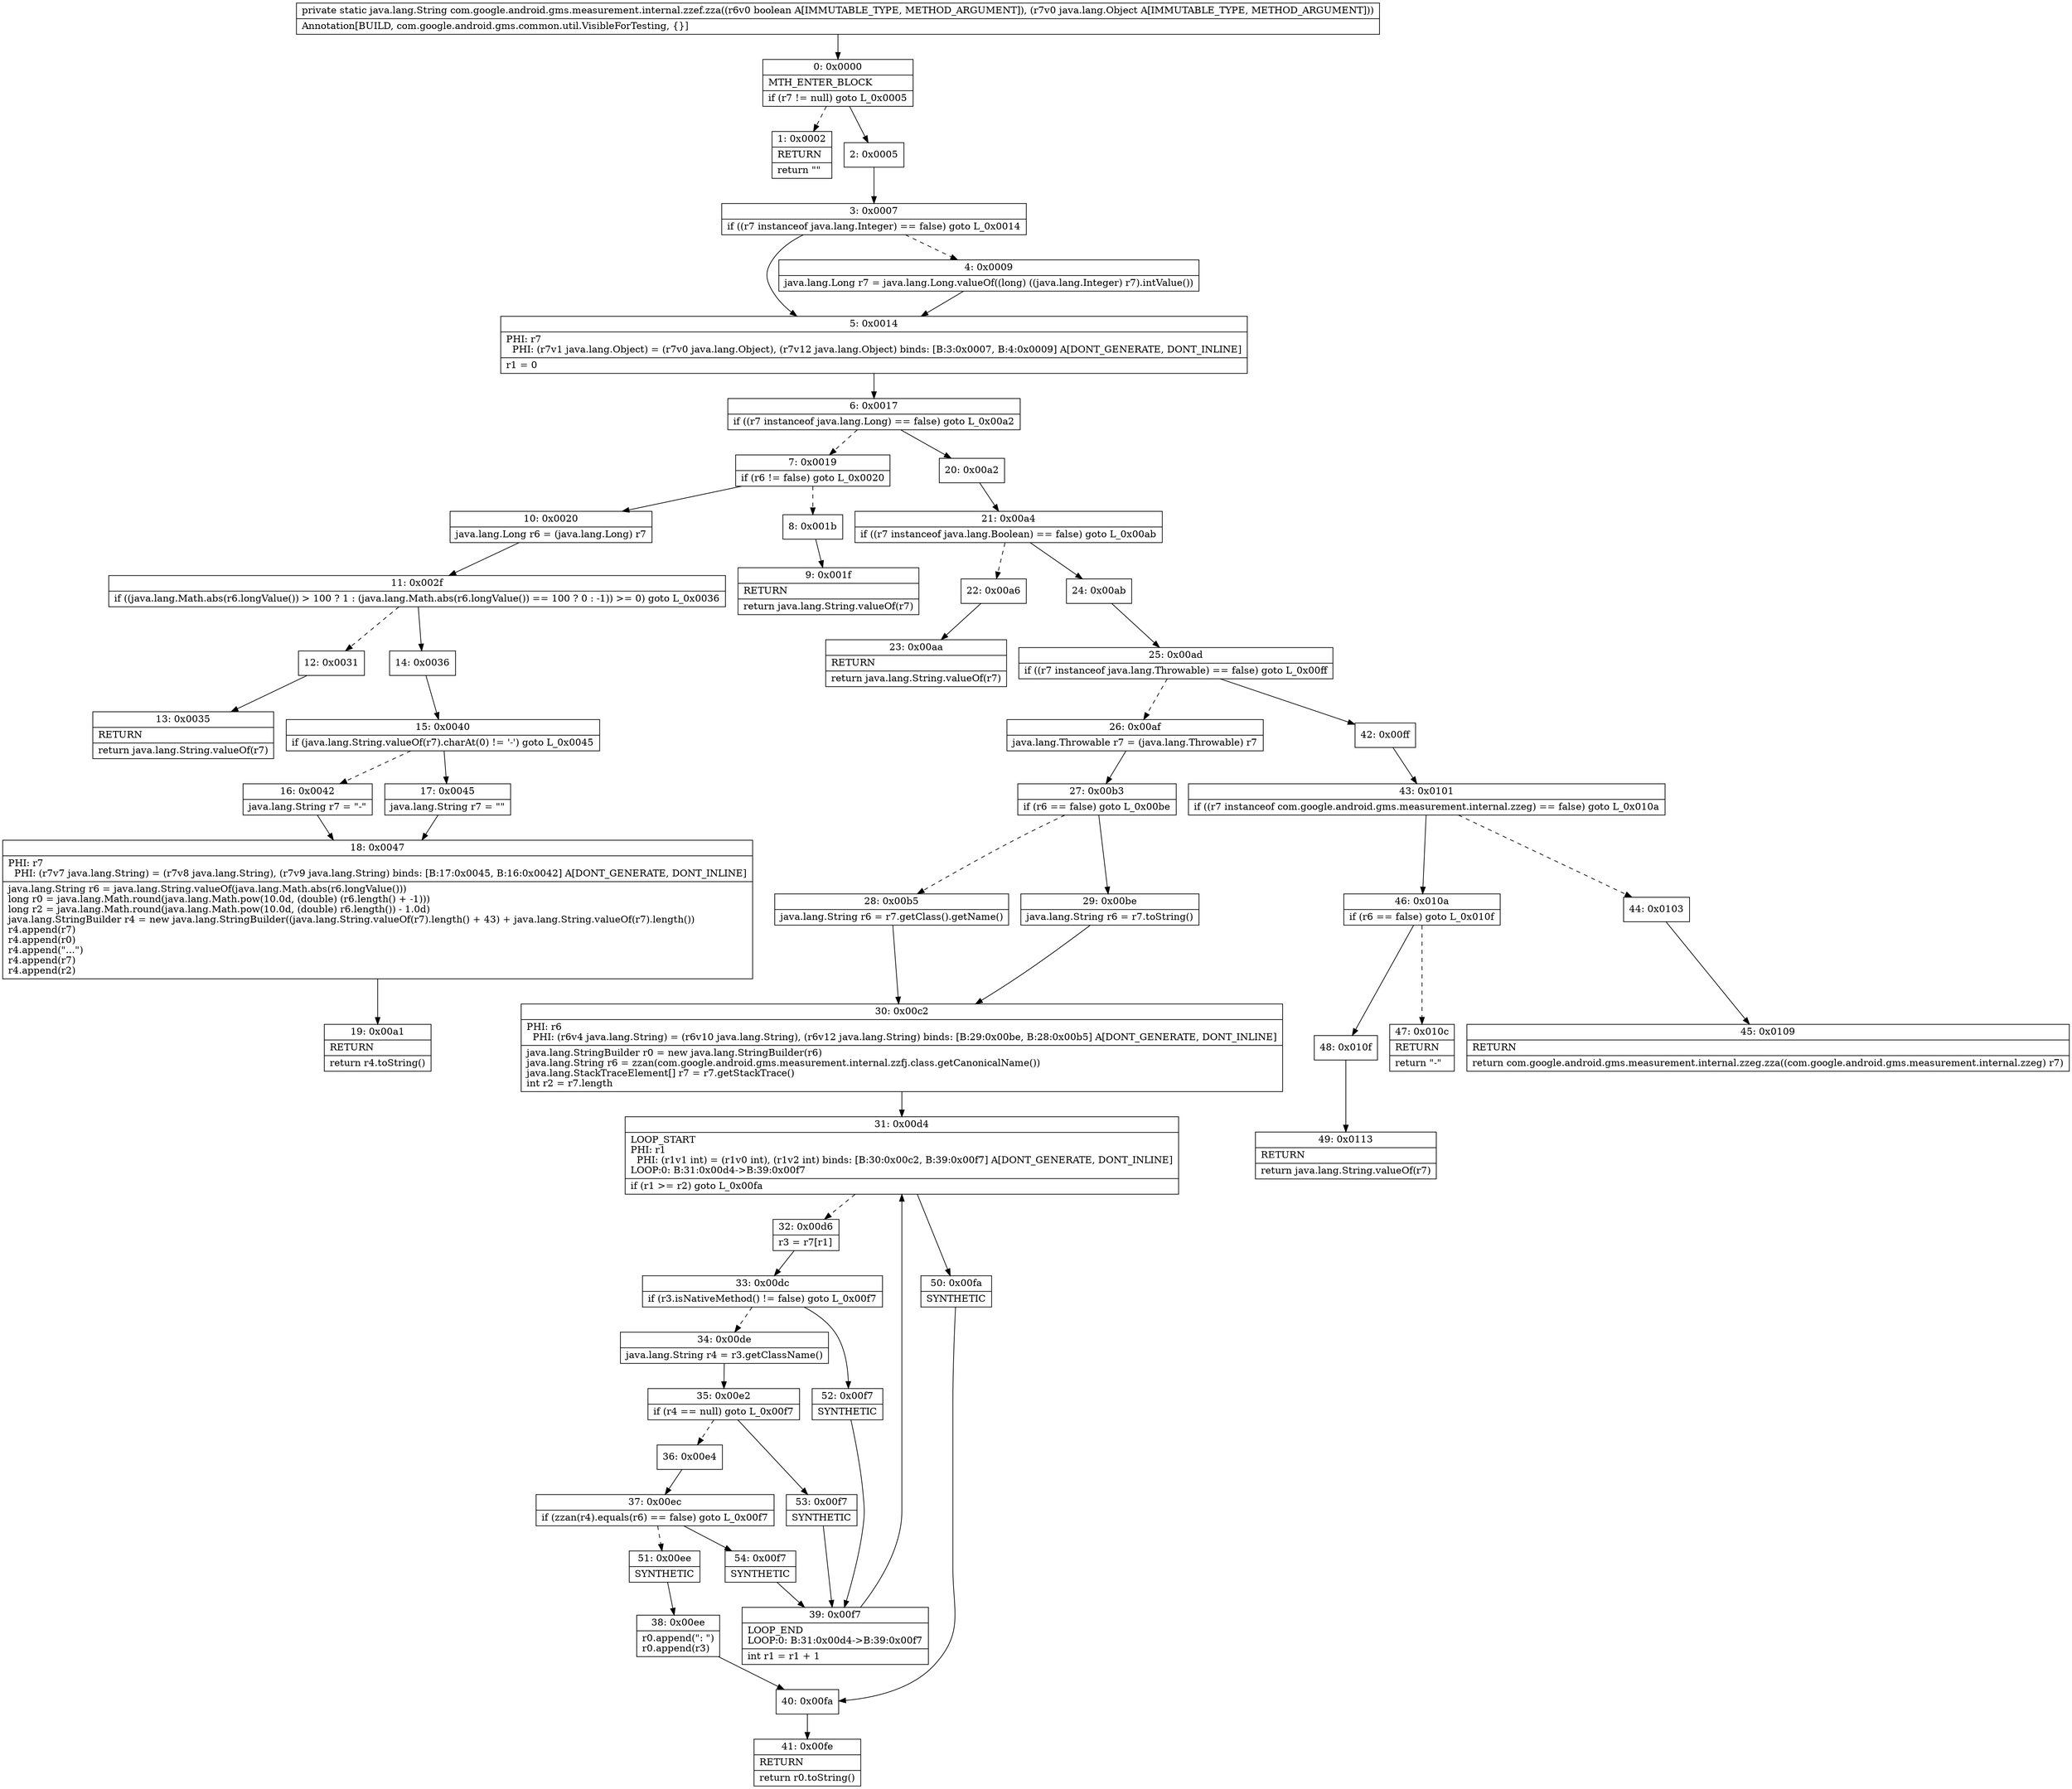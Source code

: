 digraph "CFG forcom.google.android.gms.measurement.internal.zzef.zza(ZLjava\/lang\/Object;)Ljava\/lang\/String;" {
Node_0 [shape=record,label="{0\:\ 0x0000|MTH_ENTER_BLOCK\l|if (r7 != null) goto L_0x0005\l}"];
Node_1 [shape=record,label="{1\:\ 0x0002|RETURN\l|return \"\"\l}"];
Node_2 [shape=record,label="{2\:\ 0x0005}"];
Node_3 [shape=record,label="{3\:\ 0x0007|if ((r7 instanceof java.lang.Integer) == false) goto L_0x0014\l}"];
Node_4 [shape=record,label="{4\:\ 0x0009|java.lang.Long r7 = java.lang.Long.valueOf((long) ((java.lang.Integer) r7).intValue())\l}"];
Node_5 [shape=record,label="{5\:\ 0x0014|PHI: r7 \l  PHI: (r7v1 java.lang.Object) = (r7v0 java.lang.Object), (r7v12 java.lang.Object) binds: [B:3:0x0007, B:4:0x0009] A[DONT_GENERATE, DONT_INLINE]\l|r1 = 0\l}"];
Node_6 [shape=record,label="{6\:\ 0x0017|if ((r7 instanceof java.lang.Long) == false) goto L_0x00a2\l}"];
Node_7 [shape=record,label="{7\:\ 0x0019|if (r6 != false) goto L_0x0020\l}"];
Node_8 [shape=record,label="{8\:\ 0x001b}"];
Node_9 [shape=record,label="{9\:\ 0x001f|RETURN\l|return java.lang.String.valueOf(r7)\l}"];
Node_10 [shape=record,label="{10\:\ 0x0020|java.lang.Long r6 = (java.lang.Long) r7\l}"];
Node_11 [shape=record,label="{11\:\ 0x002f|if ((java.lang.Math.abs(r6.longValue()) \> 100 ? 1 : (java.lang.Math.abs(r6.longValue()) == 100 ? 0 : \-1)) \>= 0) goto L_0x0036\l}"];
Node_12 [shape=record,label="{12\:\ 0x0031}"];
Node_13 [shape=record,label="{13\:\ 0x0035|RETURN\l|return java.lang.String.valueOf(r7)\l}"];
Node_14 [shape=record,label="{14\:\ 0x0036}"];
Node_15 [shape=record,label="{15\:\ 0x0040|if (java.lang.String.valueOf(r7).charAt(0) != '\-') goto L_0x0045\l}"];
Node_16 [shape=record,label="{16\:\ 0x0042|java.lang.String r7 = \"\-\"\l}"];
Node_17 [shape=record,label="{17\:\ 0x0045|java.lang.String r7 = \"\"\l}"];
Node_18 [shape=record,label="{18\:\ 0x0047|PHI: r7 \l  PHI: (r7v7 java.lang.String) = (r7v8 java.lang.String), (r7v9 java.lang.String) binds: [B:17:0x0045, B:16:0x0042] A[DONT_GENERATE, DONT_INLINE]\l|java.lang.String r6 = java.lang.String.valueOf(java.lang.Math.abs(r6.longValue()))\llong r0 = java.lang.Math.round(java.lang.Math.pow(10.0d, (double) (r6.length() + \-1)))\llong r2 = java.lang.Math.round(java.lang.Math.pow(10.0d, (double) r6.length()) \- 1.0d)\ljava.lang.StringBuilder r4 = new java.lang.StringBuilder((java.lang.String.valueOf(r7).length() + 43) + java.lang.String.valueOf(r7).length())\lr4.append(r7)\lr4.append(r0)\lr4.append(\"...\")\lr4.append(r7)\lr4.append(r2)\l}"];
Node_19 [shape=record,label="{19\:\ 0x00a1|RETURN\l|return r4.toString()\l}"];
Node_20 [shape=record,label="{20\:\ 0x00a2}"];
Node_21 [shape=record,label="{21\:\ 0x00a4|if ((r7 instanceof java.lang.Boolean) == false) goto L_0x00ab\l}"];
Node_22 [shape=record,label="{22\:\ 0x00a6}"];
Node_23 [shape=record,label="{23\:\ 0x00aa|RETURN\l|return java.lang.String.valueOf(r7)\l}"];
Node_24 [shape=record,label="{24\:\ 0x00ab}"];
Node_25 [shape=record,label="{25\:\ 0x00ad|if ((r7 instanceof java.lang.Throwable) == false) goto L_0x00ff\l}"];
Node_26 [shape=record,label="{26\:\ 0x00af|java.lang.Throwable r7 = (java.lang.Throwable) r7\l}"];
Node_27 [shape=record,label="{27\:\ 0x00b3|if (r6 == false) goto L_0x00be\l}"];
Node_28 [shape=record,label="{28\:\ 0x00b5|java.lang.String r6 = r7.getClass().getName()\l}"];
Node_29 [shape=record,label="{29\:\ 0x00be|java.lang.String r6 = r7.toString()\l}"];
Node_30 [shape=record,label="{30\:\ 0x00c2|PHI: r6 \l  PHI: (r6v4 java.lang.String) = (r6v10 java.lang.String), (r6v12 java.lang.String) binds: [B:29:0x00be, B:28:0x00b5] A[DONT_GENERATE, DONT_INLINE]\l|java.lang.StringBuilder r0 = new java.lang.StringBuilder(r6)\ljava.lang.String r6 = zzan(com.google.android.gms.measurement.internal.zzfj.class.getCanonicalName())\ljava.lang.StackTraceElement[] r7 = r7.getStackTrace()\lint r2 = r7.length\l}"];
Node_31 [shape=record,label="{31\:\ 0x00d4|LOOP_START\lPHI: r1 \l  PHI: (r1v1 int) = (r1v0 int), (r1v2 int) binds: [B:30:0x00c2, B:39:0x00f7] A[DONT_GENERATE, DONT_INLINE]\lLOOP:0: B:31:0x00d4\-\>B:39:0x00f7\l|if (r1 \>= r2) goto L_0x00fa\l}"];
Node_32 [shape=record,label="{32\:\ 0x00d6|r3 = r7[r1]\l}"];
Node_33 [shape=record,label="{33\:\ 0x00dc|if (r3.isNativeMethod() != false) goto L_0x00f7\l}"];
Node_34 [shape=record,label="{34\:\ 0x00de|java.lang.String r4 = r3.getClassName()\l}"];
Node_35 [shape=record,label="{35\:\ 0x00e2|if (r4 == null) goto L_0x00f7\l}"];
Node_36 [shape=record,label="{36\:\ 0x00e4}"];
Node_37 [shape=record,label="{37\:\ 0x00ec|if (zzan(r4).equals(r6) == false) goto L_0x00f7\l}"];
Node_38 [shape=record,label="{38\:\ 0x00ee|r0.append(\": \")\lr0.append(r3)\l}"];
Node_39 [shape=record,label="{39\:\ 0x00f7|LOOP_END\lLOOP:0: B:31:0x00d4\-\>B:39:0x00f7\l|int r1 = r1 + 1\l}"];
Node_40 [shape=record,label="{40\:\ 0x00fa}"];
Node_41 [shape=record,label="{41\:\ 0x00fe|RETURN\l|return r0.toString()\l}"];
Node_42 [shape=record,label="{42\:\ 0x00ff}"];
Node_43 [shape=record,label="{43\:\ 0x0101|if ((r7 instanceof com.google.android.gms.measurement.internal.zzeg) == false) goto L_0x010a\l}"];
Node_44 [shape=record,label="{44\:\ 0x0103}"];
Node_45 [shape=record,label="{45\:\ 0x0109|RETURN\l|return com.google.android.gms.measurement.internal.zzeg.zza((com.google.android.gms.measurement.internal.zzeg) r7)\l}"];
Node_46 [shape=record,label="{46\:\ 0x010a|if (r6 == false) goto L_0x010f\l}"];
Node_47 [shape=record,label="{47\:\ 0x010c|RETURN\l|return \"\-\"\l}"];
Node_48 [shape=record,label="{48\:\ 0x010f}"];
Node_49 [shape=record,label="{49\:\ 0x0113|RETURN\l|return java.lang.String.valueOf(r7)\l}"];
Node_50 [shape=record,label="{50\:\ 0x00fa|SYNTHETIC\l}"];
Node_51 [shape=record,label="{51\:\ 0x00ee|SYNTHETIC\l}"];
Node_52 [shape=record,label="{52\:\ 0x00f7|SYNTHETIC\l}"];
Node_53 [shape=record,label="{53\:\ 0x00f7|SYNTHETIC\l}"];
Node_54 [shape=record,label="{54\:\ 0x00f7|SYNTHETIC\l}"];
MethodNode[shape=record,label="{private static java.lang.String com.google.android.gms.measurement.internal.zzef.zza((r6v0 boolean A[IMMUTABLE_TYPE, METHOD_ARGUMENT]), (r7v0 java.lang.Object A[IMMUTABLE_TYPE, METHOD_ARGUMENT]))  | Annotation[BUILD, com.google.android.gms.common.util.VisibleForTesting, \{\}]\l}"];
MethodNode -> Node_0;
Node_0 -> Node_1[style=dashed];
Node_0 -> Node_2;
Node_2 -> Node_3;
Node_3 -> Node_4[style=dashed];
Node_3 -> Node_5;
Node_4 -> Node_5;
Node_5 -> Node_6;
Node_6 -> Node_7[style=dashed];
Node_6 -> Node_20;
Node_7 -> Node_8[style=dashed];
Node_7 -> Node_10;
Node_8 -> Node_9;
Node_10 -> Node_11;
Node_11 -> Node_12[style=dashed];
Node_11 -> Node_14;
Node_12 -> Node_13;
Node_14 -> Node_15;
Node_15 -> Node_16[style=dashed];
Node_15 -> Node_17;
Node_16 -> Node_18;
Node_17 -> Node_18;
Node_18 -> Node_19;
Node_20 -> Node_21;
Node_21 -> Node_22[style=dashed];
Node_21 -> Node_24;
Node_22 -> Node_23;
Node_24 -> Node_25;
Node_25 -> Node_26[style=dashed];
Node_25 -> Node_42;
Node_26 -> Node_27;
Node_27 -> Node_28[style=dashed];
Node_27 -> Node_29;
Node_28 -> Node_30;
Node_29 -> Node_30;
Node_30 -> Node_31;
Node_31 -> Node_32[style=dashed];
Node_31 -> Node_50;
Node_32 -> Node_33;
Node_33 -> Node_34[style=dashed];
Node_33 -> Node_52;
Node_34 -> Node_35;
Node_35 -> Node_36[style=dashed];
Node_35 -> Node_53;
Node_36 -> Node_37;
Node_37 -> Node_51[style=dashed];
Node_37 -> Node_54;
Node_38 -> Node_40;
Node_39 -> Node_31;
Node_40 -> Node_41;
Node_42 -> Node_43;
Node_43 -> Node_44[style=dashed];
Node_43 -> Node_46;
Node_44 -> Node_45;
Node_46 -> Node_47[style=dashed];
Node_46 -> Node_48;
Node_48 -> Node_49;
Node_50 -> Node_40;
Node_51 -> Node_38;
Node_52 -> Node_39;
Node_53 -> Node_39;
Node_54 -> Node_39;
}

